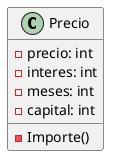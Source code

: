 @startuml
class Precio{
    - precio: int
    - interes: int
    - meses: int
    - capital: int
    - Importe()
}
@enduml
